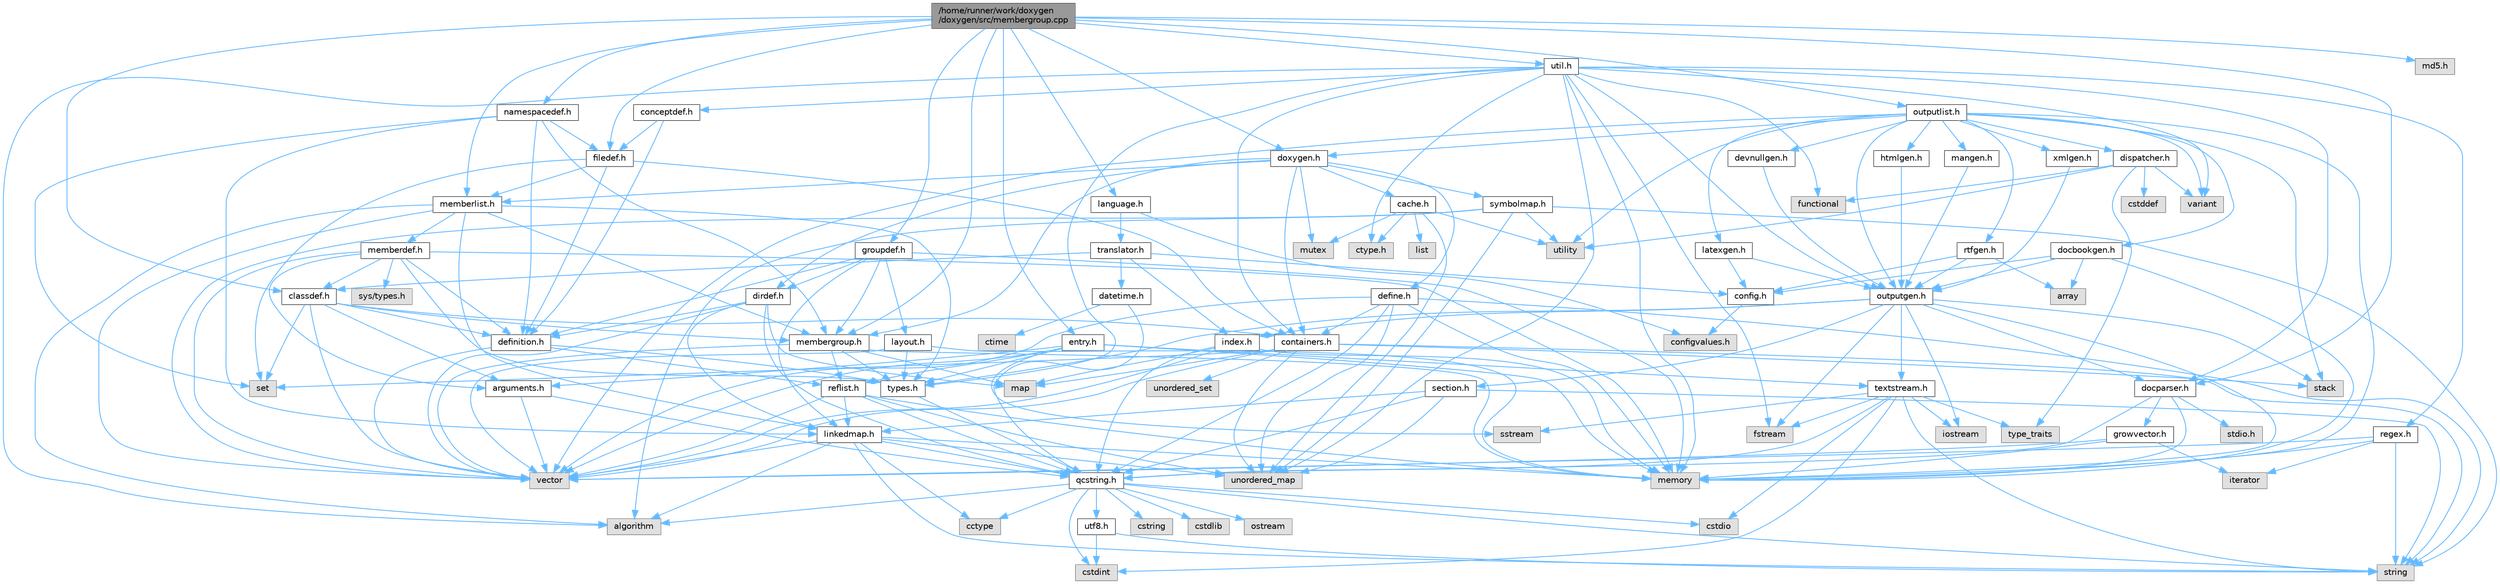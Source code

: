 digraph "/home/runner/work/doxygen/doxygen/src/membergroup.cpp"
{
 // INTERACTIVE_SVG=YES
 // LATEX_PDF_SIZE
  bgcolor="transparent";
  edge [fontname=Helvetica,fontsize=10,labelfontname=Helvetica,labelfontsize=10];
  node [fontname=Helvetica,fontsize=10,shape=box,height=0.2,width=0.4];
  Node1 [id="Node000001",label="/home/runner/work/doxygen\l/doxygen/src/membergroup.cpp",height=0.2,width=0.4,color="gray40", fillcolor="grey60", style="filled", fontcolor="black",tooltip=" "];
  Node1 -> Node2 [id="edge1_Node000001_Node000002",color="steelblue1",style="solid",tooltip=" "];
  Node2 [id="Node000002",label="membergroup.h",height=0.2,width=0.4,color="grey40", fillcolor="white", style="filled",URL="$d9/d11/membergroup_8h.html",tooltip=" "];
  Node2 -> Node3 [id="edge2_Node000002_Node000003",color="steelblue1",style="solid",tooltip=" "];
  Node3 [id="Node000003",label="vector",height=0.2,width=0.4,color="grey60", fillcolor="#E0E0E0", style="filled",tooltip=" "];
  Node2 -> Node4 [id="edge3_Node000002_Node000004",color="steelblue1",style="solid",tooltip=" "];
  Node4 [id="Node000004",label="map",height=0.2,width=0.4,color="grey60", fillcolor="#E0E0E0", style="filled",tooltip=" "];
  Node2 -> Node5 [id="edge4_Node000002_Node000005",color="steelblue1",style="solid",tooltip=" "];
  Node5 [id="Node000005",label="memory",height=0.2,width=0.4,color="grey60", fillcolor="#E0E0E0", style="filled",tooltip=" "];
  Node2 -> Node6 [id="edge5_Node000002_Node000006",color="steelblue1",style="solid",tooltip=" "];
  Node6 [id="Node000006",label="types.h",height=0.2,width=0.4,color="grey40", fillcolor="white", style="filled",URL="$d9/d49/types_8h.html",tooltip="This file contains a number of basic enums and types."];
  Node6 -> Node7 [id="edge6_Node000006_Node000007",color="steelblue1",style="solid",tooltip=" "];
  Node7 [id="Node000007",label="qcstring.h",height=0.2,width=0.4,color="grey40", fillcolor="white", style="filled",URL="$d7/d5c/qcstring_8h.html",tooltip=" "];
  Node7 -> Node8 [id="edge7_Node000007_Node000008",color="steelblue1",style="solid",tooltip=" "];
  Node8 [id="Node000008",label="string",height=0.2,width=0.4,color="grey60", fillcolor="#E0E0E0", style="filled",tooltip=" "];
  Node7 -> Node9 [id="edge8_Node000007_Node000009",color="steelblue1",style="solid",tooltip=" "];
  Node9 [id="Node000009",label="algorithm",height=0.2,width=0.4,color="grey60", fillcolor="#E0E0E0", style="filled",tooltip=" "];
  Node7 -> Node10 [id="edge9_Node000007_Node000010",color="steelblue1",style="solid",tooltip=" "];
  Node10 [id="Node000010",label="cctype",height=0.2,width=0.4,color="grey60", fillcolor="#E0E0E0", style="filled",tooltip=" "];
  Node7 -> Node11 [id="edge10_Node000007_Node000011",color="steelblue1",style="solid",tooltip=" "];
  Node11 [id="Node000011",label="cstring",height=0.2,width=0.4,color="grey60", fillcolor="#E0E0E0", style="filled",tooltip=" "];
  Node7 -> Node12 [id="edge11_Node000007_Node000012",color="steelblue1",style="solid",tooltip=" "];
  Node12 [id="Node000012",label="cstdio",height=0.2,width=0.4,color="grey60", fillcolor="#E0E0E0", style="filled",tooltip=" "];
  Node7 -> Node13 [id="edge12_Node000007_Node000013",color="steelblue1",style="solid",tooltip=" "];
  Node13 [id="Node000013",label="cstdlib",height=0.2,width=0.4,color="grey60", fillcolor="#E0E0E0", style="filled",tooltip=" "];
  Node7 -> Node14 [id="edge13_Node000007_Node000014",color="steelblue1",style="solid",tooltip=" "];
  Node14 [id="Node000014",label="cstdint",height=0.2,width=0.4,color="grey60", fillcolor="#E0E0E0", style="filled",tooltip=" "];
  Node7 -> Node15 [id="edge14_Node000007_Node000015",color="steelblue1",style="solid",tooltip=" "];
  Node15 [id="Node000015",label="ostream",height=0.2,width=0.4,color="grey60", fillcolor="#E0E0E0", style="filled",tooltip=" "];
  Node7 -> Node16 [id="edge15_Node000007_Node000016",color="steelblue1",style="solid",tooltip=" "];
  Node16 [id="Node000016",label="utf8.h",height=0.2,width=0.4,color="grey40", fillcolor="white", style="filled",URL="$db/d7c/utf8_8h.html",tooltip="Various UTF8 related helper functions."];
  Node16 -> Node14 [id="edge16_Node000016_Node000014",color="steelblue1",style="solid",tooltip=" "];
  Node16 -> Node8 [id="edge17_Node000016_Node000008",color="steelblue1",style="solid",tooltip=" "];
  Node2 -> Node17 [id="edge18_Node000002_Node000017",color="steelblue1",style="solid",tooltip=" "];
  Node17 [id="Node000017",label="reflist.h",height=0.2,width=0.4,color="grey40", fillcolor="white", style="filled",URL="$d1/d02/reflist_8h.html",tooltip=" "];
  Node17 -> Node3 [id="edge19_Node000017_Node000003",color="steelblue1",style="solid",tooltip=" "];
  Node17 -> Node18 [id="edge20_Node000017_Node000018",color="steelblue1",style="solid",tooltip=" "];
  Node18 [id="Node000018",label="unordered_map",height=0.2,width=0.4,color="grey60", fillcolor="#E0E0E0", style="filled",tooltip=" "];
  Node17 -> Node5 [id="edge21_Node000017_Node000005",color="steelblue1",style="solid",tooltip=" "];
  Node17 -> Node7 [id="edge22_Node000017_Node000007",color="steelblue1",style="solid",tooltip=" "];
  Node17 -> Node19 [id="edge23_Node000017_Node000019",color="steelblue1",style="solid",tooltip=" "];
  Node19 [id="Node000019",label="linkedmap.h",height=0.2,width=0.4,color="grey40", fillcolor="white", style="filled",URL="$da/de1/linkedmap_8h.html",tooltip=" "];
  Node19 -> Node18 [id="edge24_Node000019_Node000018",color="steelblue1",style="solid",tooltip=" "];
  Node19 -> Node3 [id="edge25_Node000019_Node000003",color="steelblue1",style="solid",tooltip=" "];
  Node19 -> Node5 [id="edge26_Node000019_Node000005",color="steelblue1",style="solid",tooltip=" "];
  Node19 -> Node8 [id="edge27_Node000019_Node000008",color="steelblue1",style="solid",tooltip=" "];
  Node19 -> Node9 [id="edge28_Node000019_Node000009",color="steelblue1",style="solid",tooltip=" "];
  Node19 -> Node10 [id="edge29_Node000019_Node000010",color="steelblue1",style="solid",tooltip=" "];
  Node19 -> Node7 [id="edge30_Node000019_Node000007",color="steelblue1",style="solid",tooltip=" "];
  Node1 -> Node20 [id="edge31_Node000001_Node000020",color="steelblue1",style="solid",tooltip=" "];
  Node20 [id="Node000020",label="memberlist.h",height=0.2,width=0.4,color="grey40", fillcolor="white", style="filled",URL="$dd/d78/memberlist_8h.html",tooltip=" "];
  Node20 -> Node3 [id="edge32_Node000020_Node000003",color="steelblue1",style="solid",tooltip=" "];
  Node20 -> Node9 [id="edge33_Node000020_Node000009",color="steelblue1",style="solid",tooltip=" "];
  Node20 -> Node21 [id="edge34_Node000020_Node000021",color="steelblue1",style="solid",tooltip=" "];
  Node21 [id="Node000021",label="memberdef.h",height=0.2,width=0.4,color="grey40", fillcolor="white", style="filled",URL="$d4/d46/memberdef_8h.html",tooltip=" "];
  Node21 -> Node3 [id="edge35_Node000021_Node000003",color="steelblue1",style="solid",tooltip=" "];
  Node21 -> Node5 [id="edge36_Node000021_Node000005",color="steelblue1",style="solid",tooltip=" "];
  Node21 -> Node22 [id="edge37_Node000021_Node000022",color="steelblue1",style="solid",tooltip=" "];
  Node22 [id="Node000022",label="sys/types.h",height=0.2,width=0.4,color="grey60", fillcolor="#E0E0E0", style="filled",tooltip=" "];
  Node21 -> Node6 [id="edge38_Node000021_Node000006",color="steelblue1",style="solid",tooltip=" "];
  Node21 -> Node23 [id="edge39_Node000021_Node000023",color="steelblue1",style="solid",tooltip=" "];
  Node23 [id="Node000023",label="definition.h",height=0.2,width=0.4,color="grey40", fillcolor="white", style="filled",URL="$df/da1/definition_8h.html",tooltip=" "];
  Node23 -> Node3 [id="edge40_Node000023_Node000003",color="steelblue1",style="solid",tooltip=" "];
  Node23 -> Node6 [id="edge41_Node000023_Node000006",color="steelblue1",style="solid",tooltip=" "];
  Node23 -> Node17 [id="edge42_Node000023_Node000017",color="steelblue1",style="solid",tooltip=" "];
  Node21 -> Node24 [id="edge43_Node000021_Node000024",color="steelblue1",style="solid",tooltip=" "];
  Node24 [id="Node000024",label="arguments.h",height=0.2,width=0.4,color="grey40", fillcolor="white", style="filled",URL="$df/d9b/arguments_8h.html",tooltip=" "];
  Node24 -> Node3 [id="edge44_Node000024_Node000003",color="steelblue1",style="solid",tooltip=" "];
  Node24 -> Node7 [id="edge45_Node000024_Node000007",color="steelblue1",style="solid",tooltip=" "];
  Node21 -> Node25 [id="edge46_Node000021_Node000025",color="steelblue1",style="solid",tooltip=" "];
  Node25 [id="Node000025",label="classdef.h",height=0.2,width=0.4,color="grey40", fillcolor="white", style="filled",URL="$d1/da6/classdef_8h.html",tooltip=" "];
  Node25 -> Node3 [id="edge47_Node000025_Node000003",color="steelblue1",style="solid",tooltip=" "];
  Node25 -> Node26 [id="edge48_Node000025_Node000026",color="steelblue1",style="solid",tooltip=" "];
  Node26 [id="Node000026",label="set",height=0.2,width=0.4,color="grey60", fillcolor="#E0E0E0", style="filled",tooltip=" "];
  Node25 -> Node27 [id="edge49_Node000025_Node000027",color="steelblue1",style="solid",tooltip=" "];
  Node27 [id="Node000027",label="containers.h",height=0.2,width=0.4,color="grey40", fillcolor="white", style="filled",URL="$d5/d75/containers_8h.html",tooltip=" "];
  Node27 -> Node3 [id="edge50_Node000027_Node000003",color="steelblue1",style="solid",tooltip=" "];
  Node27 -> Node8 [id="edge51_Node000027_Node000008",color="steelblue1",style="solid",tooltip=" "];
  Node27 -> Node26 [id="edge52_Node000027_Node000026",color="steelblue1",style="solid",tooltip=" "];
  Node27 -> Node4 [id="edge53_Node000027_Node000004",color="steelblue1",style="solid",tooltip=" "];
  Node27 -> Node28 [id="edge54_Node000027_Node000028",color="steelblue1",style="solid",tooltip=" "];
  Node28 [id="Node000028",label="unordered_set",height=0.2,width=0.4,color="grey60", fillcolor="#E0E0E0", style="filled",tooltip=" "];
  Node27 -> Node18 [id="edge55_Node000027_Node000018",color="steelblue1",style="solid",tooltip=" "];
  Node27 -> Node29 [id="edge56_Node000027_Node000029",color="steelblue1",style="solid",tooltip=" "];
  Node29 [id="Node000029",label="stack",height=0.2,width=0.4,color="grey60", fillcolor="#E0E0E0", style="filled",tooltip=" "];
  Node25 -> Node23 [id="edge57_Node000025_Node000023",color="steelblue1",style="solid",tooltip=" "];
  Node25 -> Node24 [id="edge58_Node000025_Node000024",color="steelblue1",style="solid",tooltip=" "];
  Node25 -> Node2 [id="edge59_Node000025_Node000002",color="steelblue1",style="solid",tooltip=" "];
  Node20 -> Node19 [id="edge60_Node000020_Node000019",color="steelblue1",style="solid",tooltip=" "];
  Node20 -> Node6 [id="edge61_Node000020_Node000006",color="steelblue1",style="solid",tooltip=" "];
  Node20 -> Node2 [id="edge62_Node000020_Node000002",color="steelblue1",style="solid",tooltip=" "];
  Node1 -> Node30 [id="edge63_Node000001_Node000030",color="steelblue1",style="solid",tooltip=" "];
  Node30 [id="Node000030",label="outputlist.h",height=0.2,width=0.4,color="grey40", fillcolor="white", style="filled",URL="$d2/db9/outputlist_8h.html",tooltip=" "];
  Node30 -> Node31 [id="edge64_Node000030_Node000031",color="steelblue1",style="solid",tooltip=" "];
  Node31 [id="Node000031",label="utility",height=0.2,width=0.4,color="grey60", fillcolor="#E0E0E0", style="filled",tooltip=" "];
  Node30 -> Node3 [id="edge65_Node000030_Node000003",color="steelblue1",style="solid",tooltip=" "];
  Node30 -> Node5 [id="edge66_Node000030_Node000005",color="steelblue1",style="solid",tooltip=" "];
  Node30 -> Node32 [id="edge67_Node000030_Node000032",color="steelblue1",style="solid",tooltip=" "];
  Node32 [id="Node000032",label="variant",height=0.2,width=0.4,color="grey60", fillcolor="#E0E0E0", style="filled",tooltip=" "];
  Node30 -> Node29 [id="edge68_Node000030_Node000029",color="steelblue1",style="solid",tooltip=" "];
  Node30 -> Node33 [id="edge69_Node000030_Node000033",color="steelblue1",style="solid",tooltip=" "];
  Node33 [id="Node000033",label="outputgen.h",height=0.2,width=0.4,color="grey40", fillcolor="white", style="filled",URL="$df/d06/outputgen_8h.html",tooltip=" "];
  Node33 -> Node5 [id="edge70_Node000033_Node000005",color="steelblue1",style="solid",tooltip=" "];
  Node33 -> Node29 [id="edge71_Node000033_Node000029",color="steelblue1",style="solid",tooltip=" "];
  Node33 -> Node34 [id="edge72_Node000033_Node000034",color="steelblue1",style="solid",tooltip=" "];
  Node34 [id="Node000034",label="iostream",height=0.2,width=0.4,color="grey60", fillcolor="#E0E0E0", style="filled",tooltip=" "];
  Node33 -> Node35 [id="edge73_Node000033_Node000035",color="steelblue1",style="solid",tooltip=" "];
  Node35 [id="Node000035",label="fstream",height=0.2,width=0.4,color="grey60", fillcolor="#E0E0E0", style="filled",tooltip=" "];
  Node33 -> Node6 [id="edge74_Node000033_Node000006",color="steelblue1",style="solid",tooltip=" "];
  Node33 -> Node36 [id="edge75_Node000033_Node000036",color="steelblue1",style="solid",tooltip=" "];
  Node36 [id="Node000036",label="index.h",height=0.2,width=0.4,color="grey40", fillcolor="white", style="filled",URL="$d1/db5/index_8h.html",tooltip=" "];
  Node36 -> Node5 [id="edge76_Node000036_Node000005",color="steelblue1",style="solid",tooltip=" "];
  Node36 -> Node3 [id="edge77_Node000036_Node000003",color="steelblue1",style="solid",tooltip=" "];
  Node36 -> Node4 [id="edge78_Node000036_Node000004",color="steelblue1",style="solid",tooltip=" "];
  Node36 -> Node7 [id="edge79_Node000036_Node000007",color="steelblue1",style="solid",tooltip=" "];
  Node33 -> Node37 [id="edge80_Node000033_Node000037",color="steelblue1",style="solid",tooltip=" "];
  Node37 [id="Node000037",label="section.h",height=0.2,width=0.4,color="grey40", fillcolor="white", style="filled",URL="$d1/d2a/section_8h.html",tooltip=" "];
  Node37 -> Node8 [id="edge81_Node000037_Node000008",color="steelblue1",style="solid",tooltip=" "];
  Node37 -> Node18 [id="edge82_Node000037_Node000018",color="steelblue1",style="solid",tooltip=" "];
  Node37 -> Node7 [id="edge83_Node000037_Node000007",color="steelblue1",style="solid",tooltip=" "];
  Node37 -> Node19 [id="edge84_Node000037_Node000019",color="steelblue1",style="solid",tooltip=" "];
  Node33 -> Node38 [id="edge85_Node000033_Node000038",color="steelblue1",style="solid",tooltip=" "];
  Node38 [id="Node000038",label="textstream.h",height=0.2,width=0.4,color="grey40", fillcolor="white", style="filled",URL="$d4/d7d/textstream_8h.html",tooltip=" "];
  Node38 -> Node8 [id="edge86_Node000038_Node000008",color="steelblue1",style="solid",tooltip=" "];
  Node38 -> Node34 [id="edge87_Node000038_Node000034",color="steelblue1",style="solid",tooltip=" "];
  Node38 -> Node39 [id="edge88_Node000038_Node000039",color="steelblue1",style="solid",tooltip=" "];
  Node39 [id="Node000039",label="sstream",height=0.2,width=0.4,color="grey60", fillcolor="#E0E0E0", style="filled",tooltip=" "];
  Node38 -> Node14 [id="edge89_Node000038_Node000014",color="steelblue1",style="solid",tooltip=" "];
  Node38 -> Node12 [id="edge90_Node000038_Node000012",color="steelblue1",style="solid",tooltip=" "];
  Node38 -> Node35 [id="edge91_Node000038_Node000035",color="steelblue1",style="solid",tooltip=" "];
  Node38 -> Node40 [id="edge92_Node000038_Node000040",color="steelblue1",style="solid",tooltip=" "];
  Node40 [id="Node000040",label="type_traits",height=0.2,width=0.4,color="grey60", fillcolor="#E0E0E0", style="filled",tooltip=" "];
  Node38 -> Node7 [id="edge93_Node000038_Node000007",color="steelblue1",style="solid",tooltip=" "];
  Node33 -> Node41 [id="edge94_Node000033_Node000041",color="steelblue1",style="solid",tooltip=" "];
  Node41 [id="Node000041",label="docparser.h",height=0.2,width=0.4,color="grey40", fillcolor="white", style="filled",URL="$de/d9c/docparser_8h.html",tooltip=" "];
  Node41 -> Node42 [id="edge95_Node000041_Node000042",color="steelblue1",style="solid",tooltip=" "];
  Node42 [id="Node000042",label="stdio.h",height=0.2,width=0.4,color="grey60", fillcolor="#E0E0E0", style="filled",tooltip=" "];
  Node41 -> Node5 [id="edge96_Node000041_Node000005",color="steelblue1",style="solid",tooltip=" "];
  Node41 -> Node7 [id="edge97_Node000041_Node000007",color="steelblue1",style="solid",tooltip=" "];
  Node41 -> Node43 [id="edge98_Node000041_Node000043",color="steelblue1",style="solid",tooltip=" "];
  Node43 [id="Node000043",label="growvector.h",height=0.2,width=0.4,color="grey40", fillcolor="white", style="filled",URL="$d7/d50/growvector_8h.html",tooltip=" "];
  Node43 -> Node3 [id="edge99_Node000043_Node000003",color="steelblue1",style="solid",tooltip=" "];
  Node43 -> Node5 [id="edge100_Node000043_Node000005",color="steelblue1",style="solid",tooltip=" "];
  Node43 -> Node44 [id="edge101_Node000043_Node000044",color="steelblue1",style="solid",tooltip=" "];
  Node44 [id="Node000044",label="iterator",height=0.2,width=0.4,color="grey60", fillcolor="#E0E0E0", style="filled",tooltip=" "];
  Node30 -> Node45 [id="edge102_Node000030_Node000045",color="steelblue1",style="solid",tooltip=" "];
  Node45 [id="Node000045",label="doxygen.h",height=0.2,width=0.4,color="grey40", fillcolor="white", style="filled",URL="$d1/da1/doxygen_8h.html",tooltip=" "];
  Node45 -> Node46 [id="edge103_Node000045_Node000046",color="steelblue1",style="solid",tooltip=" "];
  Node46 [id="Node000046",label="mutex",height=0.2,width=0.4,color="grey60", fillcolor="#E0E0E0", style="filled",tooltip=" "];
  Node45 -> Node27 [id="edge104_Node000045_Node000027",color="steelblue1",style="solid",tooltip=" "];
  Node45 -> Node2 [id="edge105_Node000045_Node000002",color="steelblue1",style="solid",tooltip=" "];
  Node45 -> Node47 [id="edge106_Node000045_Node000047",color="steelblue1",style="solid",tooltip=" "];
  Node47 [id="Node000047",label="dirdef.h",height=0.2,width=0.4,color="grey40", fillcolor="white", style="filled",URL="$d6/d15/dirdef_8h.html",tooltip=" "];
  Node47 -> Node3 [id="edge107_Node000047_Node000003",color="steelblue1",style="solid",tooltip=" "];
  Node47 -> Node4 [id="edge108_Node000047_Node000004",color="steelblue1",style="solid",tooltip=" "];
  Node47 -> Node7 [id="edge109_Node000047_Node000007",color="steelblue1",style="solid",tooltip=" "];
  Node47 -> Node19 [id="edge110_Node000047_Node000019",color="steelblue1",style="solid",tooltip=" "];
  Node47 -> Node23 [id="edge111_Node000047_Node000023",color="steelblue1",style="solid",tooltip=" "];
  Node45 -> Node20 [id="edge112_Node000045_Node000020",color="steelblue1",style="solid",tooltip=" "];
  Node45 -> Node48 [id="edge113_Node000045_Node000048",color="steelblue1",style="solid",tooltip=" "];
  Node48 [id="Node000048",label="define.h",height=0.2,width=0.4,color="grey40", fillcolor="white", style="filled",URL="$df/d67/define_8h.html",tooltip=" "];
  Node48 -> Node3 [id="edge114_Node000048_Node000003",color="steelblue1",style="solid",tooltip=" "];
  Node48 -> Node5 [id="edge115_Node000048_Node000005",color="steelblue1",style="solid",tooltip=" "];
  Node48 -> Node8 [id="edge116_Node000048_Node000008",color="steelblue1",style="solid",tooltip=" "];
  Node48 -> Node18 [id="edge117_Node000048_Node000018",color="steelblue1",style="solid",tooltip=" "];
  Node48 -> Node7 [id="edge118_Node000048_Node000007",color="steelblue1",style="solid",tooltip=" "];
  Node48 -> Node27 [id="edge119_Node000048_Node000027",color="steelblue1",style="solid",tooltip=" "];
  Node45 -> Node49 [id="edge120_Node000045_Node000049",color="steelblue1",style="solid",tooltip=" "];
  Node49 [id="Node000049",label="cache.h",height=0.2,width=0.4,color="grey40", fillcolor="white", style="filled",URL="$d3/d26/cache_8h.html",tooltip=" "];
  Node49 -> Node50 [id="edge121_Node000049_Node000050",color="steelblue1",style="solid",tooltip=" "];
  Node50 [id="Node000050",label="list",height=0.2,width=0.4,color="grey60", fillcolor="#E0E0E0", style="filled",tooltip=" "];
  Node49 -> Node18 [id="edge122_Node000049_Node000018",color="steelblue1",style="solid",tooltip=" "];
  Node49 -> Node46 [id="edge123_Node000049_Node000046",color="steelblue1",style="solid",tooltip=" "];
  Node49 -> Node31 [id="edge124_Node000049_Node000031",color="steelblue1",style="solid",tooltip=" "];
  Node49 -> Node51 [id="edge125_Node000049_Node000051",color="steelblue1",style="solid",tooltip=" "];
  Node51 [id="Node000051",label="ctype.h",height=0.2,width=0.4,color="grey60", fillcolor="#E0E0E0", style="filled",tooltip=" "];
  Node45 -> Node52 [id="edge126_Node000045_Node000052",color="steelblue1",style="solid",tooltip=" "];
  Node52 [id="Node000052",label="symbolmap.h",height=0.2,width=0.4,color="grey40", fillcolor="white", style="filled",URL="$d7/ddd/symbolmap_8h.html",tooltip=" "];
  Node52 -> Node9 [id="edge127_Node000052_Node000009",color="steelblue1",style="solid",tooltip=" "];
  Node52 -> Node18 [id="edge128_Node000052_Node000018",color="steelblue1",style="solid",tooltip=" "];
  Node52 -> Node3 [id="edge129_Node000052_Node000003",color="steelblue1",style="solid",tooltip=" "];
  Node52 -> Node8 [id="edge130_Node000052_Node000008",color="steelblue1",style="solid",tooltip=" "];
  Node52 -> Node31 [id="edge131_Node000052_Node000031",color="steelblue1",style="solid",tooltip=" "];
  Node30 -> Node53 [id="edge132_Node000030_Node000053",color="steelblue1",style="solid",tooltip=" "];
  Node53 [id="Node000053",label="dispatcher.h",height=0.2,width=0.4,color="grey40", fillcolor="white", style="filled",URL="$da/d73/dispatcher_8h.html",tooltip=" "];
  Node53 -> Node54 [id="edge133_Node000053_Node000054",color="steelblue1",style="solid",tooltip=" "];
  Node54 [id="Node000054",label="cstddef",height=0.2,width=0.4,color="grey60", fillcolor="#E0E0E0", style="filled",tooltip=" "];
  Node53 -> Node31 [id="edge134_Node000053_Node000031",color="steelblue1",style="solid",tooltip=" "];
  Node53 -> Node55 [id="edge135_Node000053_Node000055",color="steelblue1",style="solid",tooltip=" "];
  Node55 [id="Node000055",label="functional",height=0.2,width=0.4,color="grey60", fillcolor="#E0E0E0", style="filled",tooltip=" "];
  Node53 -> Node32 [id="edge136_Node000053_Node000032",color="steelblue1",style="solid",tooltip=" "];
  Node53 -> Node40 [id="edge137_Node000053_Node000040",color="steelblue1",style="solid",tooltip=" "];
  Node30 -> Node56 [id="edge138_Node000030_Node000056",color="steelblue1",style="solid",tooltip=" "];
  Node56 [id="Node000056",label="htmlgen.h",height=0.2,width=0.4,color="grey40", fillcolor="white", style="filled",URL="$d8/d56/htmlgen_8h.html",tooltip=" "];
  Node56 -> Node33 [id="edge139_Node000056_Node000033",color="steelblue1",style="solid",tooltip=" "];
  Node30 -> Node57 [id="edge140_Node000030_Node000057",color="steelblue1",style="solid",tooltip=" "];
  Node57 [id="Node000057",label="latexgen.h",height=0.2,width=0.4,color="grey40", fillcolor="white", style="filled",URL="$d6/d9c/latexgen_8h.html",tooltip=" "];
  Node57 -> Node58 [id="edge141_Node000057_Node000058",color="steelblue1",style="solid",tooltip=" "];
  Node58 [id="Node000058",label="config.h",height=0.2,width=0.4,color="grey40", fillcolor="white", style="filled",URL="$db/d16/config_8h.html",tooltip=" "];
  Node58 -> Node59 [id="edge142_Node000058_Node000059",color="steelblue1",style="solid",tooltip=" "];
  Node59 [id="Node000059",label="configvalues.h",height=0.2,width=0.4,color="grey60", fillcolor="#E0E0E0", style="filled",tooltip=" "];
  Node57 -> Node33 [id="edge143_Node000057_Node000033",color="steelblue1",style="solid",tooltip=" "];
  Node30 -> Node60 [id="edge144_Node000030_Node000060",color="steelblue1",style="solid",tooltip=" "];
  Node60 [id="Node000060",label="rtfgen.h",height=0.2,width=0.4,color="grey40", fillcolor="white", style="filled",URL="$d4/daa/rtfgen_8h.html",tooltip=" "];
  Node60 -> Node61 [id="edge145_Node000060_Node000061",color="steelblue1",style="solid",tooltip=" "];
  Node61 [id="Node000061",label="array",height=0.2,width=0.4,color="grey60", fillcolor="#E0E0E0", style="filled",tooltip=" "];
  Node60 -> Node58 [id="edge146_Node000060_Node000058",color="steelblue1",style="solid",tooltip=" "];
  Node60 -> Node33 [id="edge147_Node000060_Node000033",color="steelblue1",style="solid",tooltip=" "];
  Node30 -> Node62 [id="edge148_Node000030_Node000062",color="steelblue1",style="solid",tooltip=" "];
  Node62 [id="Node000062",label="mangen.h",height=0.2,width=0.4,color="grey40", fillcolor="white", style="filled",URL="$da/dc0/mangen_8h.html",tooltip=" "];
  Node62 -> Node33 [id="edge149_Node000062_Node000033",color="steelblue1",style="solid",tooltip=" "];
  Node30 -> Node63 [id="edge150_Node000030_Node000063",color="steelblue1",style="solid",tooltip=" "];
  Node63 [id="Node000063",label="docbookgen.h",height=0.2,width=0.4,color="grey40", fillcolor="white", style="filled",URL="$de/dea/docbookgen_8h.html",tooltip=" "];
  Node63 -> Node5 [id="edge151_Node000063_Node000005",color="steelblue1",style="solid",tooltip=" "];
  Node63 -> Node61 [id="edge152_Node000063_Node000061",color="steelblue1",style="solid",tooltip=" "];
  Node63 -> Node58 [id="edge153_Node000063_Node000058",color="steelblue1",style="solid",tooltip=" "];
  Node63 -> Node33 [id="edge154_Node000063_Node000033",color="steelblue1",style="solid",tooltip=" "];
  Node30 -> Node64 [id="edge155_Node000030_Node000064",color="steelblue1",style="solid",tooltip=" "];
  Node64 [id="Node000064",label="xmlgen.h",height=0.2,width=0.4,color="grey40", fillcolor="white", style="filled",URL="$d9/d67/xmlgen_8h.html",tooltip=" "];
  Node64 -> Node33 [id="edge156_Node000064_Node000033",color="steelblue1",style="solid",tooltip=" "];
  Node30 -> Node65 [id="edge157_Node000030_Node000065",color="steelblue1",style="solid",tooltip=" "];
  Node65 [id="Node000065",label="devnullgen.h",height=0.2,width=0.4,color="grey40", fillcolor="white", style="filled",URL="$d8/de5/devnullgen_8h.html",tooltip=" "];
  Node65 -> Node33 [id="edge158_Node000065_Node000033",color="steelblue1",style="solid",tooltip=" "];
  Node1 -> Node66 [id="edge159_Node000001_Node000066",color="steelblue1",style="solid",tooltip=" "];
  Node66 [id="Node000066",label="util.h",height=0.2,width=0.4,color="grey40", fillcolor="white", style="filled",URL="$d8/d3c/util_8h.html",tooltip="A bunch of utility functions."];
  Node66 -> Node5 [id="edge160_Node000066_Node000005",color="steelblue1",style="solid",tooltip=" "];
  Node66 -> Node18 [id="edge161_Node000066_Node000018",color="steelblue1",style="solid",tooltip=" "];
  Node66 -> Node9 [id="edge162_Node000066_Node000009",color="steelblue1",style="solid",tooltip=" "];
  Node66 -> Node55 [id="edge163_Node000066_Node000055",color="steelblue1",style="solid",tooltip=" "];
  Node66 -> Node35 [id="edge164_Node000066_Node000035",color="steelblue1",style="solid",tooltip=" "];
  Node66 -> Node32 [id="edge165_Node000066_Node000032",color="steelblue1",style="solid",tooltip=" "];
  Node66 -> Node51 [id="edge166_Node000066_Node000051",color="steelblue1",style="solid",tooltip=" "];
  Node66 -> Node6 [id="edge167_Node000066_Node000006",color="steelblue1",style="solid",tooltip=" "];
  Node66 -> Node41 [id="edge168_Node000066_Node000041",color="steelblue1",style="solid",tooltip=" "];
  Node66 -> Node27 [id="edge169_Node000066_Node000027",color="steelblue1",style="solid",tooltip=" "];
  Node66 -> Node33 [id="edge170_Node000066_Node000033",color="steelblue1",style="solid",tooltip=" "];
  Node66 -> Node67 [id="edge171_Node000066_Node000067",color="steelblue1",style="solid",tooltip=" "];
  Node67 [id="Node000067",label="regex.h",height=0.2,width=0.4,color="grey40", fillcolor="white", style="filled",URL="$d1/d21/regex_8h.html",tooltip=" "];
  Node67 -> Node5 [id="edge172_Node000067_Node000005",color="steelblue1",style="solid",tooltip=" "];
  Node67 -> Node8 [id="edge173_Node000067_Node000008",color="steelblue1",style="solid",tooltip=" "];
  Node67 -> Node3 [id="edge174_Node000067_Node000003",color="steelblue1",style="solid",tooltip=" "];
  Node67 -> Node44 [id="edge175_Node000067_Node000044",color="steelblue1",style="solid",tooltip=" "];
  Node66 -> Node68 [id="edge176_Node000066_Node000068",color="steelblue1",style="solid",tooltip=" "];
  Node68 [id="Node000068",label="conceptdef.h",height=0.2,width=0.4,color="grey40", fillcolor="white", style="filled",URL="$da/df1/conceptdef_8h.html",tooltip=" "];
  Node68 -> Node23 [id="edge177_Node000068_Node000023",color="steelblue1",style="solid",tooltip=" "];
  Node68 -> Node69 [id="edge178_Node000068_Node000069",color="steelblue1",style="solid",tooltip=" "];
  Node69 [id="Node000069",label="filedef.h",height=0.2,width=0.4,color="grey40", fillcolor="white", style="filled",URL="$d4/d3a/filedef_8h.html",tooltip=" "];
  Node69 -> Node26 [id="edge179_Node000069_Node000026",color="steelblue1",style="solid",tooltip=" "];
  Node69 -> Node23 [id="edge180_Node000069_Node000023",color="steelblue1",style="solid",tooltip=" "];
  Node69 -> Node20 [id="edge181_Node000069_Node000020",color="steelblue1",style="solid",tooltip=" "];
  Node69 -> Node27 [id="edge182_Node000069_Node000027",color="steelblue1",style="solid",tooltip=" "];
  Node1 -> Node25 [id="edge183_Node000001_Node000025",color="steelblue1",style="solid",tooltip=" "];
  Node1 -> Node70 [id="edge184_Node000001_Node000070",color="steelblue1",style="solid",tooltip=" "];
  Node70 [id="Node000070",label="namespacedef.h",height=0.2,width=0.4,color="grey40", fillcolor="white", style="filled",URL="$d7/d97/namespacedef_8h.html",tooltip=" "];
  Node70 -> Node26 [id="edge185_Node000070_Node000026",color="steelblue1",style="solid",tooltip=" "];
  Node70 -> Node23 [id="edge186_Node000070_Node000023",color="steelblue1",style="solid",tooltip=" "];
  Node70 -> Node69 [id="edge187_Node000070_Node000069",color="steelblue1",style="solid",tooltip=" "];
  Node70 -> Node19 [id="edge188_Node000070_Node000019",color="steelblue1",style="solid",tooltip=" "];
  Node70 -> Node2 [id="edge189_Node000070_Node000002",color="steelblue1",style="solid",tooltip=" "];
  Node1 -> Node69 [id="edge190_Node000001_Node000069",color="steelblue1",style="solid",tooltip=" "];
  Node1 -> Node71 [id="edge191_Node000001_Node000071",color="steelblue1",style="solid",tooltip=" "];
  Node71 [id="Node000071",label="language.h",height=0.2,width=0.4,color="grey40", fillcolor="white", style="filled",URL="$d8/dce/language_8h.html",tooltip=" "];
  Node71 -> Node72 [id="edge192_Node000071_Node000072",color="steelblue1",style="solid",tooltip=" "];
  Node72 [id="Node000072",label="translator.h",height=0.2,width=0.4,color="grey40", fillcolor="white", style="filled",URL="$d9/df1/translator_8h.html",tooltip=" "];
  Node72 -> Node25 [id="edge193_Node000072_Node000025",color="steelblue1",style="solid",tooltip=" "];
  Node72 -> Node58 [id="edge194_Node000072_Node000058",color="steelblue1",style="solid",tooltip=" "];
  Node72 -> Node73 [id="edge195_Node000072_Node000073",color="steelblue1",style="solid",tooltip=" "];
  Node73 [id="Node000073",label="datetime.h",height=0.2,width=0.4,color="grey40", fillcolor="white", style="filled",URL="$de/d1b/datetime_8h.html",tooltip=" "];
  Node73 -> Node74 [id="edge196_Node000073_Node000074",color="steelblue1",style="solid",tooltip=" "];
  Node74 [id="Node000074",label="ctime",height=0.2,width=0.4,color="grey60", fillcolor="#E0E0E0", style="filled",tooltip=" "];
  Node73 -> Node7 [id="edge197_Node000073_Node000007",color="steelblue1",style="solid",tooltip=" "];
  Node72 -> Node36 [id="edge198_Node000072_Node000036",color="steelblue1",style="solid",tooltip=" "];
  Node71 -> Node59 [id="edge199_Node000071_Node000059",color="steelblue1",style="solid",tooltip=" "];
  Node1 -> Node75 [id="edge200_Node000001_Node000075",color="steelblue1",style="solid",tooltip=" "];
  Node75 [id="Node000075",label="groupdef.h",height=0.2,width=0.4,color="grey40", fillcolor="white", style="filled",URL="$d1/de6/groupdef_8h.html",tooltip=" "];
  Node75 -> Node5 [id="edge201_Node000075_Node000005",color="steelblue1",style="solid",tooltip=" "];
  Node75 -> Node23 [id="edge202_Node000075_Node000023",color="steelblue1",style="solid",tooltip=" "];
  Node75 -> Node47 [id="edge203_Node000075_Node000047",color="steelblue1",style="solid",tooltip=" "];
  Node75 -> Node76 [id="edge204_Node000075_Node000076",color="steelblue1",style="solid",tooltip=" "];
  Node76 [id="Node000076",label="layout.h",height=0.2,width=0.4,color="grey40", fillcolor="white", style="filled",URL="$db/d51/layout_8h.html",tooltip=" "];
  Node76 -> Node5 [id="edge205_Node000076_Node000005",color="steelblue1",style="solid",tooltip=" "];
  Node76 -> Node3 [id="edge206_Node000076_Node000003",color="steelblue1",style="solid",tooltip=" "];
  Node76 -> Node6 [id="edge207_Node000076_Node000006",color="steelblue1",style="solid",tooltip=" "];
  Node75 -> Node2 [id="edge208_Node000075_Node000002",color="steelblue1",style="solid",tooltip=" "];
  Node75 -> Node19 [id="edge209_Node000075_Node000019",color="steelblue1",style="solid",tooltip=" "];
  Node1 -> Node45 [id="edge210_Node000001_Node000045",color="steelblue1",style="solid",tooltip=" "];
  Node1 -> Node41 [id="edge211_Node000001_Node000041",color="steelblue1",style="solid",tooltip=" "];
  Node1 -> Node77 [id="edge212_Node000001_Node000077",color="steelblue1",style="solid",tooltip=" "];
  Node77 [id="Node000077",label="entry.h",height=0.2,width=0.4,color="grey40", fillcolor="white", style="filled",URL="$d1/dc6/entry_8h.html",tooltip=" "];
  Node77 -> Node3 [id="edge213_Node000077_Node000003",color="steelblue1",style="solid",tooltip=" "];
  Node77 -> Node5 [id="edge214_Node000077_Node000005",color="steelblue1",style="solid",tooltip=" "];
  Node77 -> Node39 [id="edge215_Node000077_Node000039",color="steelblue1",style="solid",tooltip=" "];
  Node77 -> Node6 [id="edge216_Node000077_Node000006",color="steelblue1",style="solid",tooltip=" "];
  Node77 -> Node24 [id="edge217_Node000077_Node000024",color="steelblue1",style="solid",tooltip=" "];
  Node77 -> Node17 [id="edge218_Node000077_Node000017",color="steelblue1",style="solid",tooltip=" "];
  Node77 -> Node38 [id="edge219_Node000077_Node000038",color="steelblue1",style="solid",tooltip=" "];
  Node1 -> Node78 [id="edge220_Node000001_Node000078",color="steelblue1",style="solid",tooltip=" "];
  Node78 [id="Node000078",label="md5.h",height=0.2,width=0.4,color="grey60", fillcolor="#E0E0E0", style="filled",tooltip=" "];
}
